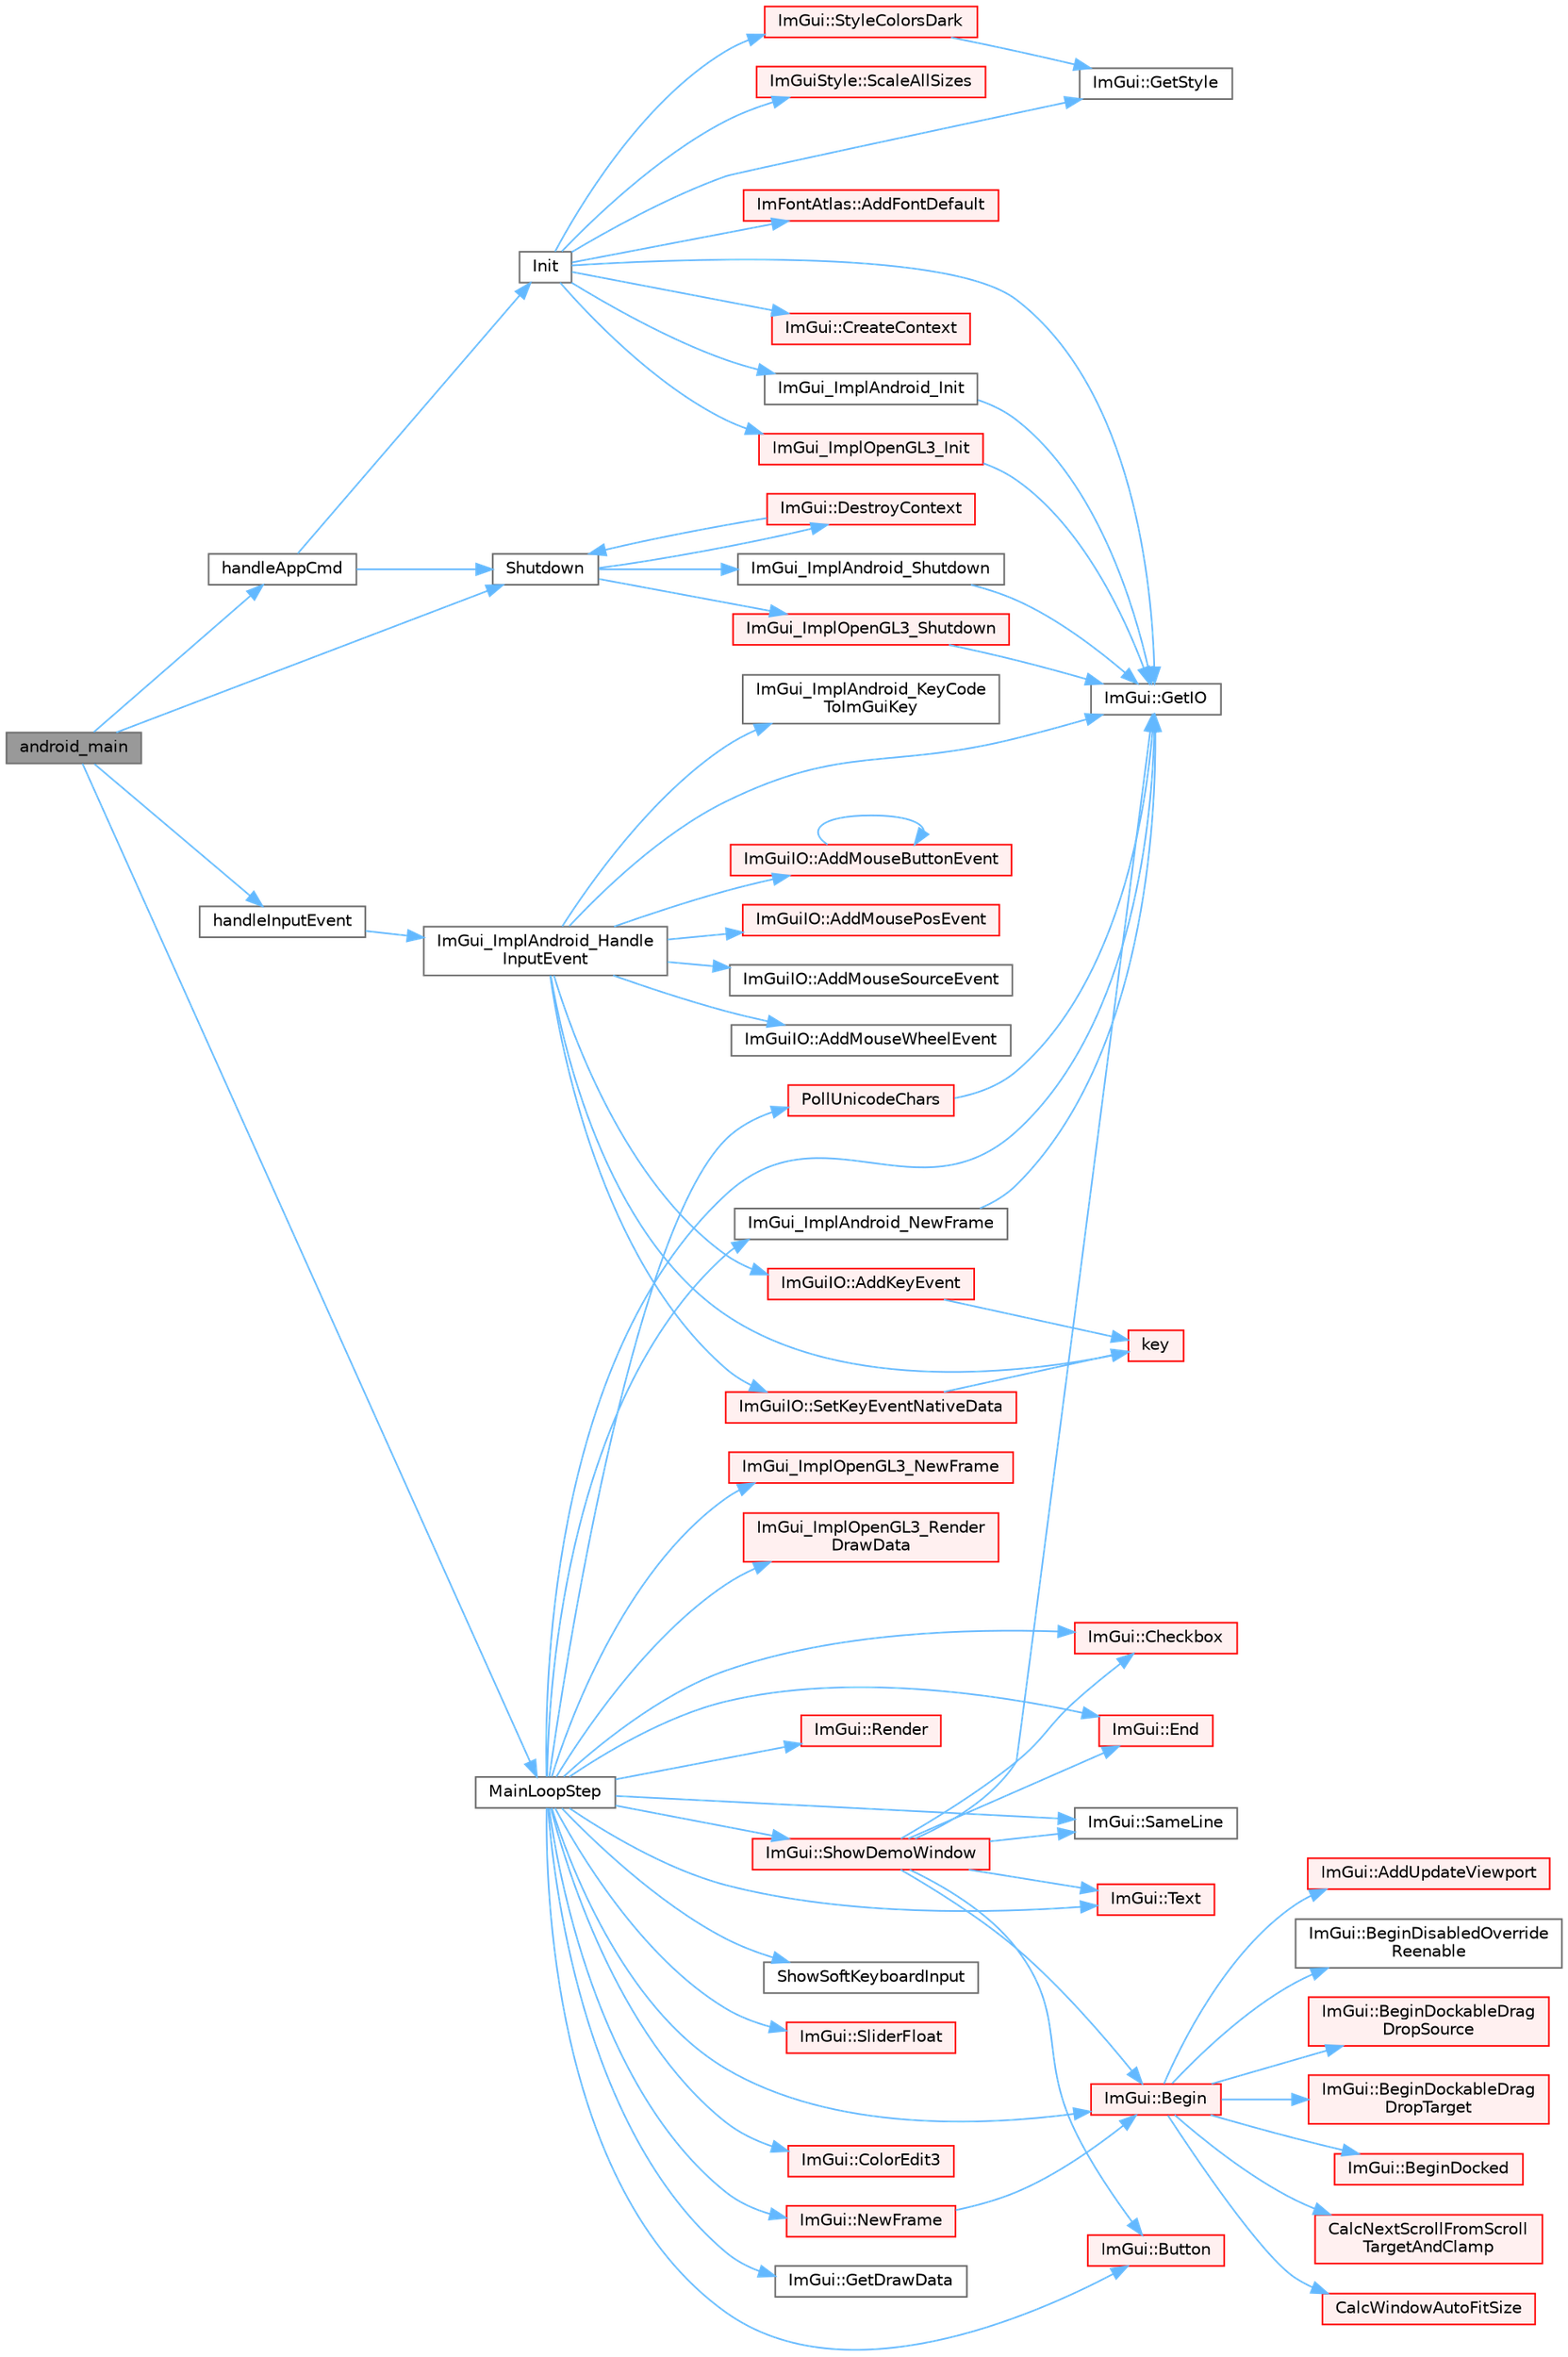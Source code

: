 digraph "android_main"
{
 // LATEX_PDF_SIZE
  bgcolor="transparent";
  edge [fontname=Helvetica,fontsize=10,labelfontname=Helvetica,labelfontsize=10];
  node [fontname=Helvetica,fontsize=10,shape=box,height=0.2,width=0.4];
  rankdir="LR";
  Node1 [id="Node000001",label="android_main",height=0.2,width=0.4,color="gray40", fillcolor="grey60", style="filled", fontcolor="black",tooltip=" "];
  Node1 -> Node2 [id="edge1_Node000001_Node000002",color="steelblue1",style="solid",tooltip=" "];
  Node2 [id="Node000002",label="handleAppCmd",height=0.2,width=0.4,color="grey40", fillcolor="white", style="filled",URL="$imgui_2examples_2example__android__opengl3_2main_8cpp.html#adee66e610f11d863afdc6f2e1bf3d529",tooltip=" "];
  Node2 -> Node3 [id="edge2_Node000002_Node000003",color="steelblue1",style="solid",tooltip=" "];
  Node3 [id="Node000003",label="Init",height=0.2,width=0.4,color="grey40", fillcolor="white", style="filled",URL="$imgui_2examples_2example__android__opengl3_2main_8cpp.html#a84a2b849dbb5abe2b109f51d28a3fda6",tooltip=" "];
  Node3 -> Node4 [id="edge3_Node000003_Node000004",color="steelblue1",style="solid",tooltip=" "];
  Node4 [id="Node000004",label="ImFontAtlas::AddFontDefault",height=0.2,width=0.4,color="red", fillcolor="#FFF0F0", style="filled",URL="$struct_im_font_atlas.html#a9d2b4a94579bf603a0d2662cd8348cbd",tooltip=" "];
  Node3 -> Node20 [id="edge4_Node000003_Node000020",color="steelblue1",style="solid",tooltip=" "];
  Node20 [id="Node000020",label="ImGui::CreateContext",height=0.2,width=0.4,color="red", fillcolor="#FFF0F0", style="filled",URL="$namespace_im_gui.html#a4ff6c9ad05a0eba37ce1b5ff1607810a",tooltip=" "];
  Node3 -> Node290 [id="edge5_Node000003_Node000290",color="steelblue1",style="solid",tooltip=" "];
  Node290 [id="Node000290",label="ImGui::GetIO",height=0.2,width=0.4,color="grey40", fillcolor="white", style="filled",URL="$namespace_im_gui.html#a3179e560812f878f3961ce803a5d9302",tooltip=" "];
  Node3 -> Node291 [id="edge6_Node000003_Node000291",color="steelblue1",style="solid",tooltip=" "];
  Node291 [id="Node000291",label="ImGui::GetStyle",height=0.2,width=0.4,color="grey40", fillcolor="white", style="filled",URL="$namespace_im_gui.html#abafef4bb3e3654efd96a47b2e22870a7",tooltip=" "];
  Node3 -> Node292 [id="edge7_Node000003_Node000292",color="steelblue1",style="solid",tooltip=" "];
  Node292 [id="Node000292",label="ImGui_ImplAndroid_Init",height=0.2,width=0.4,color="grey40", fillcolor="white", style="filled",URL="$imgui__impl__android_8cpp.html#ab89eca19c71468d31d5d27a950637a0f",tooltip=" "];
  Node292 -> Node290 [id="edge8_Node000292_Node000290",color="steelblue1",style="solid",tooltip=" "];
  Node3 -> Node293 [id="edge9_Node000003_Node000293",color="steelblue1",style="solid",tooltip=" "];
  Node293 [id="Node000293",label="ImGui_ImplOpenGL3_Init",height=0.2,width=0.4,color="red", fillcolor="#FFF0F0", style="filled",URL="$imgui__impl__opengl3_8cpp.html#a0475f257dc97d1daceee89cb4b19744d",tooltip=" "];
  Node293 -> Node290 [id="edge10_Node000293_Node000290",color="steelblue1",style="solid",tooltip=" "];
  Node3 -> Node338 [id="edge11_Node000003_Node000338",color="steelblue1",style="solid",tooltip=" "];
  Node338 [id="Node000338",label="ImGuiStyle::ScaleAllSizes",height=0.2,width=0.4,color="red", fillcolor="#FFF0F0", style="filled",URL="$struct_im_gui_style.html#a7c9d3e0974a239f65e433cc952be0627",tooltip=" "];
  Node3 -> Node339 [id="edge12_Node000003_Node000339",color="steelblue1",style="solid",tooltip=" "];
  Node339 [id="Node000339",label="ImGui::StyleColorsDark",height=0.2,width=0.4,color="red", fillcolor="#FFF0F0", style="filled",URL="$namespace_im_gui.html#a26c67fc14081b359566d5e135cd8c767",tooltip=" "];
  Node339 -> Node291 [id="edge13_Node000339_Node000291",color="steelblue1",style="solid",tooltip=" "];
  Node2 -> Node340 [id="edge14_Node000002_Node000340",color="steelblue1",style="solid",tooltip=" "];
  Node340 [id="Node000340",label="Shutdown",height=0.2,width=0.4,color="grey40", fillcolor="white", style="filled",URL="$imgui_2examples_2example__android__opengl3_2main_8cpp.html#ac5f038c2b480cf9ef5e19e3eba8dbaf9",tooltip=" "];
  Node340 -> Node341 [id="edge15_Node000340_Node000341",color="steelblue1",style="solid",tooltip=" "];
  Node341 [id="Node000341",label="ImGui::DestroyContext",height=0.2,width=0.4,color="red", fillcolor="#FFF0F0", style="filled",URL="$namespace_im_gui.html#ab9132deece575023170cd8e681d0581d",tooltip=" "];
  Node341 -> Node340 [id="edge16_Node000341_Node000340",color="steelblue1",style="solid",tooltip=" "];
  Node340 -> Node342 [id="edge17_Node000340_Node000342",color="steelblue1",style="solid",tooltip=" "];
  Node342 [id="Node000342",label="ImGui_ImplAndroid_Shutdown",height=0.2,width=0.4,color="grey40", fillcolor="white", style="filled",URL="$imgui__impl__android_8cpp.html#ac9fdc55b2b5df643827ba834eefe1590",tooltip=" "];
  Node342 -> Node290 [id="edge18_Node000342_Node000290",color="steelblue1",style="solid",tooltip=" "];
  Node340 -> Node343 [id="edge19_Node000340_Node000343",color="steelblue1",style="solid",tooltip=" "];
  Node343 [id="Node000343",label="ImGui_ImplOpenGL3_Shutdown",height=0.2,width=0.4,color="red", fillcolor="#FFF0F0", style="filled",URL="$imgui__impl__opengl3_8cpp.html#acbd53376e6135ad71e7bcd9879278e37",tooltip=" "];
  Node343 -> Node290 [id="edge20_Node000343_Node000290",color="steelblue1",style="solid",tooltip=" "];
  Node1 -> Node351 [id="edge21_Node000001_Node000351",color="steelblue1",style="solid",tooltip=" "];
  Node351 [id="Node000351",label="handleInputEvent",height=0.2,width=0.4,color="grey40", fillcolor="white", style="filled",URL="$imgui_2examples_2example__android__opengl3_2main_8cpp.html#a0764622d7b2967cd84088ecb19b7e557",tooltip=" "];
  Node351 -> Node352 [id="edge22_Node000351_Node000352",color="steelblue1",style="solid",tooltip=" "];
  Node352 [id="Node000352",label="ImGui_ImplAndroid_Handle\lInputEvent",height=0.2,width=0.4,color="grey40", fillcolor="white", style="filled",URL="$imgui__impl__android_8cpp.html#a154e1a8b412c4d94c568b4cc6b7d5ab6",tooltip=" "];
  Node352 -> Node353 [id="edge23_Node000352_Node000353",color="steelblue1",style="solid",tooltip=" "];
  Node353 [id="Node000353",label="ImGuiIO::AddKeyEvent",height=0.2,width=0.4,color="red", fillcolor="#FFF0F0", style="filled",URL="$struct_im_gui_i_o.html#a50c3ab6883647aacdf5153a4dbe2cdbe",tooltip=" "];
  Node353 -> Node30 [id="edge24_Node000353_Node000030",color="steelblue1",style="solid",tooltip=" "];
  Node30 [id="Node000030",label="key",height=0.2,width=0.4,color="red", fillcolor="#FFF0F0", style="filled",URL="$gears_8c.html#accd6b5b92b78666e36543412d4ac14cd",tooltip=" "];
  Node352 -> Node362 [id="edge25_Node000352_Node000362",color="steelblue1",style="solid",tooltip=" "];
  Node362 [id="Node000362",label="ImGuiIO::AddMouseButtonEvent",height=0.2,width=0.4,color="red", fillcolor="#FFF0F0", style="filled",URL="$struct_im_gui_i_o.html#a9fa5df74047424bb03d7cb29c6fb6ea1",tooltip=" "];
  Node362 -> Node362 [id="edge26_Node000362_Node000362",color="steelblue1",style="solid",tooltip=" "];
  Node352 -> Node363 [id="edge27_Node000352_Node000363",color="steelblue1",style="solid",tooltip=" "];
  Node363 [id="Node000363",label="ImGuiIO::AddMousePosEvent",height=0.2,width=0.4,color="red", fillcolor="#FFF0F0", style="filled",URL="$struct_im_gui_i_o.html#ab6423058bbb3503c3cf66e0e45ee606d",tooltip=" "];
  Node352 -> Node365 [id="edge28_Node000352_Node000365",color="steelblue1",style="solid",tooltip=" "];
  Node365 [id="Node000365",label="ImGuiIO::AddMouseSourceEvent",height=0.2,width=0.4,color="grey40", fillcolor="white", style="filled",URL="$struct_im_gui_i_o.html#adc3cac2515e40a80c6dc961800ed221f",tooltip=" "];
  Node352 -> Node366 [id="edge29_Node000352_Node000366",color="steelblue1",style="solid",tooltip=" "];
  Node366 [id="Node000366",label="ImGuiIO::AddMouseWheelEvent",height=0.2,width=0.4,color="grey40", fillcolor="white", style="filled",URL="$struct_im_gui_i_o.html#a3c5ad00141194e3a01c9efbcb53cd5a1",tooltip=" "];
  Node352 -> Node290 [id="edge30_Node000352_Node000290",color="steelblue1",style="solid",tooltip=" "];
  Node352 -> Node367 [id="edge31_Node000352_Node000367",color="steelblue1",style="solid",tooltip=" "];
  Node367 [id="Node000367",label="ImGui_ImplAndroid_KeyCode\lToImGuiKey",height=0.2,width=0.4,color="grey40", fillcolor="white", style="filled",URL="$imgui__impl__android_8cpp.html#a165ff2ad7470b4beb206db081a7d2732",tooltip=" "];
  Node352 -> Node30 [id="edge32_Node000352_Node000030",color="steelblue1",style="solid",tooltip=" "];
  Node352 -> Node368 [id="edge33_Node000352_Node000368",color="steelblue1",style="solid",tooltip=" "];
  Node368 [id="Node000368",label="ImGuiIO::SetKeyEventNativeData",height=0.2,width=0.4,color="red", fillcolor="#FFF0F0", style="filled",URL="$struct_im_gui_i_o.html#a6b2fa57fb6af5aa1c99f58115542e1dc",tooltip=" "];
  Node368 -> Node30 [id="edge34_Node000368_Node000030",color="steelblue1",style="solid",tooltip=" "];
  Node1 -> Node370 [id="edge35_Node000001_Node000370",color="steelblue1",style="solid",tooltip=" "];
  Node370 [id="Node000370",label="MainLoopStep",height=0.2,width=0.4,color="grey40", fillcolor="white", style="filled",URL="$imgui_2examples_2example__android__opengl3_2main_8cpp.html#a4c41f1a1f60dcb4882836741b9206efc",tooltip=" "];
  Node370 -> Node371 [id="edge36_Node000370_Node000371",color="steelblue1",style="solid",tooltip=" "];
  Node371 [id="Node000371",label="ImGui::Begin",height=0.2,width=0.4,color="red", fillcolor="#FFF0F0", style="filled",URL="$namespace_im_gui.html#a581e58db0bc930bafa4a5d23093a2b99",tooltip=" "];
  Node371 -> Node372 [id="edge37_Node000371_Node000372",color="steelblue1",style="solid",tooltip=" "];
  Node372 [id="Node000372",label="ImGui::AddUpdateViewport",height=0.2,width=0.4,color="red", fillcolor="#FFF0F0", style="filled",URL="$namespace_im_gui.html#ada58e5d3e2efc3cef60f213d771408d8",tooltip=" "];
  Node371 -> Node383 [id="edge38_Node000371_Node000383",color="steelblue1",style="solid",tooltip=" "];
  Node383 [id="Node000383",label="ImGui::BeginDisabledOverride\lReenable",height=0.2,width=0.4,color="grey40", fillcolor="white", style="filled",URL="$namespace_im_gui.html#a26b36756e219b7129f894e1c2feb17a8",tooltip=" "];
  Node371 -> Node384 [id="edge39_Node000371_Node000384",color="steelblue1",style="solid",tooltip=" "];
  Node384 [id="Node000384",label="ImGui::BeginDockableDrag\lDropSource",height=0.2,width=0.4,color="red", fillcolor="#FFF0F0", style="filled",URL="$namespace_im_gui.html#a7a435b1565d4884e42a5ee5667f21a1f",tooltip=" "];
  Node371 -> Node567 [id="edge40_Node000371_Node000567",color="steelblue1",style="solid",tooltip=" "];
  Node567 [id="Node000567",label="ImGui::BeginDockableDrag\lDropTarget",height=0.2,width=0.4,color="red", fillcolor="#FFF0F0", style="filled",URL="$namespace_im_gui.html#a1725ff3becdb963b97c16d69d4c9f308",tooltip=" "];
  Node371 -> Node606 [id="edge41_Node000371_Node000606",color="steelblue1",style="solid",tooltip=" "];
  Node606 [id="Node000606",label="ImGui::BeginDocked",height=0.2,width=0.4,color="red", fillcolor="#FFF0F0", style="filled",URL="$namespace_im_gui.html#a627bb85e7c0ab597360f63719bfb1e55",tooltip=" "];
  Node371 -> Node493 [id="edge42_Node000371_Node000493",color="steelblue1",style="solid",tooltip=" "];
  Node493 [id="Node000493",label="CalcNextScrollFromScroll\lTargetAndClamp",height=0.2,width=0.4,color="red", fillcolor="#FFF0F0", style="filled",URL="$imgui_8cpp.html#a07abb80a54115cb5cf9da03351e29533",tooltip=" "];
  Node371 -> Node478 [id="edge43_Node000371_Node000478",color="steelblue1",style="solid",tooltip=" "];
  Node478 [id="Node000478",label="CalcWindowAutoFitSize",height=0.2,width=0.4,color="red", fillcolor="#FFF0F0", style="filled",URL="$imgui_8cpp.html#acbe6338daf87dc6ab636f02f1367eb41",tooltip=" "];
  Node370 -> Node667 [id="edge44_Node000370_Node000667",color="steelblue1",style="solid",tooltip=" "];
  Node667 [id="Node000667",label="ImGui::Button",height=0.2,width=0.4,color="red", fillcolor="#FFF0F0", style="filled",URL="$namespace_im_gui.html#a38094c568ce398db5a3abb9d3ac92030",tooltip=" "];
  Node370 -> Node670 [id="edge45_Node000370_Node000670",color="steelblue1",style="solid",tooltip=" "];
  Node670 [id="Node000670",label="ImGui::Checkbox",height=0.2,width=0.4,color="red", fillcolor="#FFF0F0", style="filled",URL="$namespace_im_gui.html#a57d73c1d0ef807fef734d91024092027",tooltip=" "];
  Node370 -> Node671 [id="edge46_Node000370_Node000671",color="steelblue1",style="solid",tooltip=" "];
  Node671 [id="Node000671",label="ImGui::ColorEdit3",height=0.2,width=0.4,color="red", fillcolor="#FFF0F0", style="filled",URL="$namespace_im_gui.html#a5afe76ba1c91f07363e40396e7df656e",tooltip=" "];
  Node370 -> Node405 [id="edge47_Node000370_Node000405",color="steelblue1",style="solid",tooltip=" "];
  Node405 [id="Node000405",label="ImGui::End",height=0.2,width=0.4,color="red", fillcolor="#FFF0F0", style="filled",URL="$namespace_im_gui.html#a5479d93794a004c67ceb6d13f37c8254",tooltip=" "];
  Node370 -> Node768 [id="edge48_Node000370_Node000768",color="steelblue1",style="solid",tooltip=" "];
  Node768 [id="Node000768",label="ImGui::GetDrawData",height=0.2,width=0.4,color="grey40", fillcolor="white", style="filled",URL="$namespace_im_gui.html#ab73131dc44b1267dac04f0c2bb0af983",tooltip=" "];
  Node370 -> Node290 [id="edge49_Node000370_Node000290",color="steelblue1",style="solid",tooltip=" "];
  Node370 -> Node769 [id="edge50_Node000370_Node000769",color="steelblue1",style="solid",tooltip=" "];
  Node769 [id="Node000769",label="ImGui_ImplAndroid_NewFrame",height=0.2,width=0.4,color="grey40", fillcolor="white", style="filled",URL="$imgui__impl__android_8cpp.html#ae2aae69347a6647386e88e09b032a86b",tooltip=" "];
  Node769 -> Node290 [id="edge51_Node000769_Node000290",color="steelblue1",style="solid",tooltip=" "];
  Node370 -> Node770 [id="edge52_Node000370_Node000770",color="steelblue1",style="solid",tooltip=" "];
  Node770 [id="Node000770",label="ImGui_ImplOpenGL3_NewFrame",height=0.2,width=0.4,color="red", fillcolor="#FFF0F0", style="filled",URL="$imgui__impl__opengl3_8cpp.html#a900e74add4e56e74f97a210eb329aa91",tooltip=" "];
  Node370 -> Node332 [id="edge53_Node000370_Node000332",color="steelblue1",style="solid",tooltip=" "];
  Node332 [id="Node000332",label="ImGui_ImplOpenGL3_Render\lDrawData",height=0.2,width=0.4,color="red", fillcolor="#FFF0F0", style="filled",URL="$imgui__impl__opengl3_8cpp.html#ad215190229f4f300593911aa7b3821de",tooltip=" "];
  Node370 -> Node831 [id="edge54_Node000370_Node000831",color="steelblue1",style="solid",tooltip=" "];
  Node831 [id="Node000831",label="ImGui::NewFrame",height=0.2,width=0.4,color="red", fillcolor="#FFF0F0", style="filled",URL="$namespace_im_gui.html#ab3f1fc018f903b7ad79fd10663375774",tooltip=" "];
  Node831 -> Node371 [id="edge55_Node000831_Node000371",color="steelblue1",style="solid",tooltip=" "];
  Node370 -> Node961 [id="edge56_Node000370_Node000961",color="steelblue1",style="solid",tooltip=" "];
  Node961 [id="Node000961",label="PollUnicodeChars",height=0.2,width=0.4,color="red", fillcolor="#FFF0F0", style="filled",URL="$imgui_2examples_2example__android__opengl3_2main_8cpp.html#a20888269ac92b152a8441775ae498b1c",tooltip=" "];
  Node961 -> Node290 [id="edge57_Node000961_Node000290",color="steelblue1",style="solid",tooltip=" "];
  Node370 -> Node963 [id="edge58_Node000370_Node000963",color="steelblue1",style="solid",tooltip=" "];
  Node963 [id="Node000963",label="ImGui::Render",height=0.2,width=0.4,color="red", fillcolor="#FFF0F0", style="filled",URL="$namespace_im_gui.html#ab51a164f547317c16c441f1599e3946d",tooltip=" "];
  Node370 -> Node145 [id="edge59_Node000370_Node000145",color="steelblue1",style="solid",tooltip=" "];
  Node145 [id="Node000145",label="ImGui::SameLine",height=0.2,width=0.4,color="grey40", fillcolor="white", style="filled",URL="$namespace_im_gui.html#addd433eb3aae59119e341e80db474f66",tooltip=" "];
  Node370 -> Node1009 [id="edge60_Node000370_Node001009",color="steelblue1",style="solid",tooltip=" "];
  Node1009 [id="Node001009",label="ImGui::ShowDemoWindow",height=0.2,width=0.4,color="red", fillcolor="#FFF0F0", style="filled",URL="$namespace_im_gui.html#af95643a0ce4893b9e57c12991922fb18",tooltip=" "];
  Node1009 -> Node371 [id="edge61_Node001009_Node000371",color="steelblue1",style="solid",tooltip=" "];
  Node1009 -> Node667 [id="edge62_Node001009_Node000667",color="steelblue1",style="solid",tooltip=" "];
  Node1009 -> Node670 [id="edge63_Node001009_Node000670",color="steelblue1",style="solid",tooltip=" "];
  Node1009 -> Node405 [id="edge64_Node001009_Node000405",color="steelblue1",style="solid",tooltip=" "];
  Node1009 -> Node290 [id="edge65_Node001009_Node000290",color="steelblue1",style="solid",tooltip=" "];
  Node1009 -> Node145 [id="edge66_Node001009_Node000145",color="steelblue1",style="solid",tooltip=" "];
  Node1009 -> Node182 [id="edge67_Node001009_Node000182",color="steelblue1",style="solid",tooltip=" "];
  Node182 [id="Node000182",label="ImGui::Text",height=0.2,width=0.4,color="red", fillcolor="#FFF0F0", style="filled",URL="$namespace_im_gui.html#a9e7b83611fe441d54fad2effb4bf4965",tooltip=" "];
  Node370 -> Node1448 [id="edge68_Node000370_Node001448",color="steelblue1",style="solid",tooltip=" "];
  Node1448 [id="Node001448",label="ShowSoftKeyboardInput",height=0.2,width=0.4,color="grey40", fillcolor="white", style="filled",URL="$imgui_2examples_2example__android__opengl3_2main_8cpp.html#a72ff01f6b6868b742d794db0740d82f8",tooltip=" "];
  Node370 -> Node1059 [id="edge69_Node000370_Node001059",color="steelblue1",style="solid",tooltip=" "];
  Node1059 [id="Node001059",label="ImGui::SliderFloat",height=0.2,width=0.4,color="red", fillcolor="#FFF0F0", style="filled",URL="$namespace_im_gui.html#a864f761801792a0cc5ce3408f3392cfc",tooltip=" "];
  Node370 -> Node182 [id="edge70_Node000370_Node000182",color="steelblue1",style="solid",tooltip=" "];
  Node1 -> Node340 [id="edge71_Node000001_Node000340",color="steelblue1",style="solid",tooltip=" "];
}
